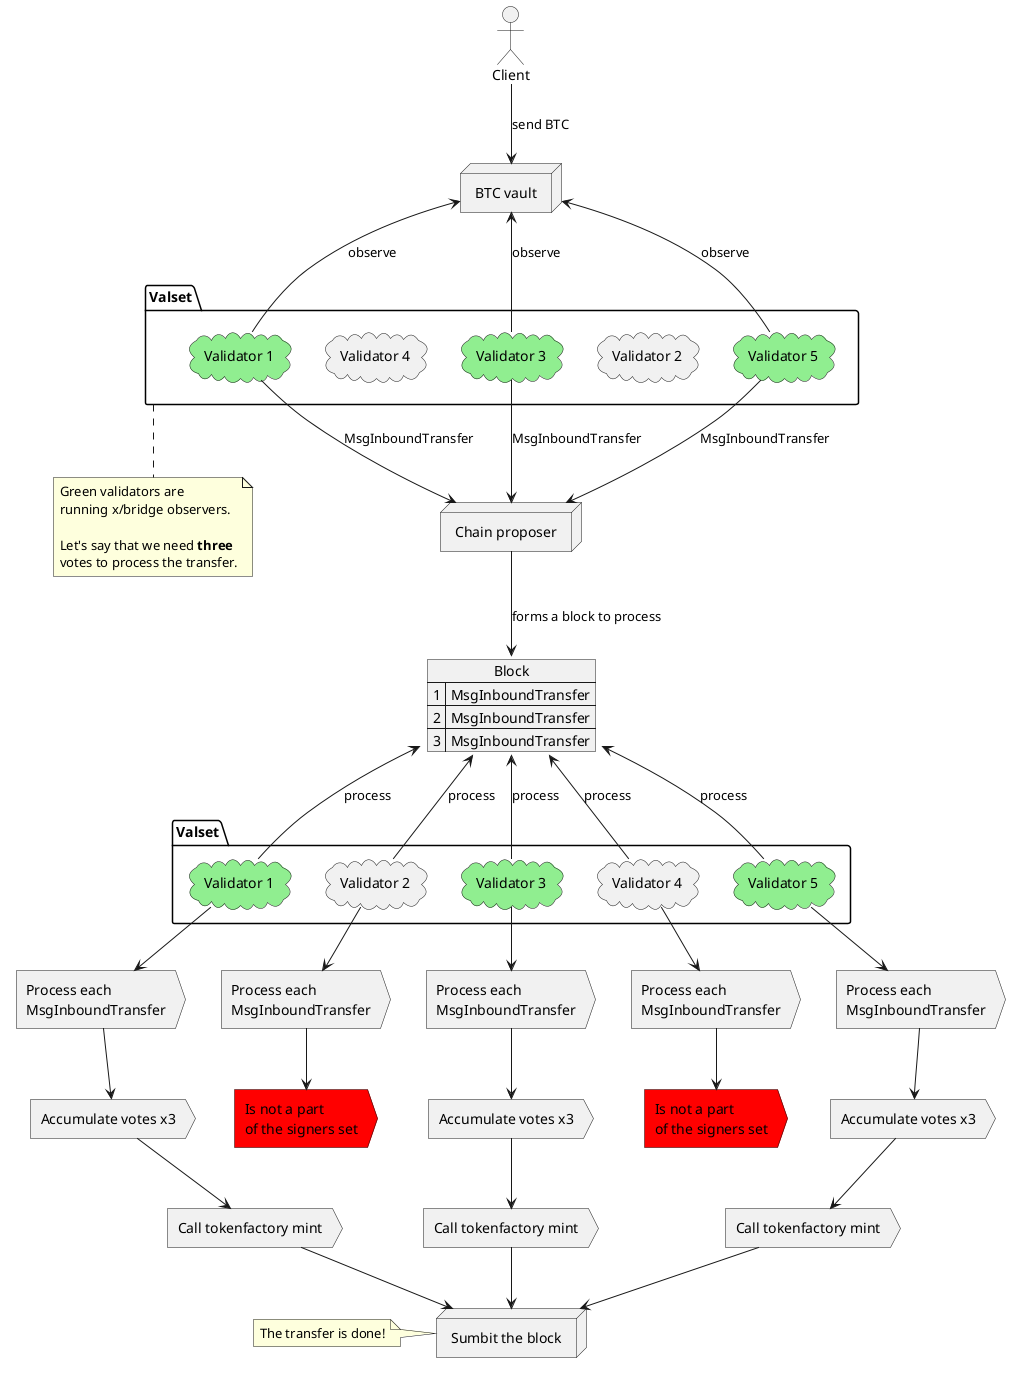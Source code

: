 @startuml

actor "Client" as client
node "BTC vault" as vault

client --> vault : send BTC

folder "Valset" as valset1 {
    cloud "Validator 1" as val1 #lightgreen
    cloud "Validator 2" as val2
    cloud "Validator 3" as val3 #lightgreen
    cloud "Validator 4" as val4
    cloud "Validator 5" as val5 #lightgreen
}

note bottom of valset1
    Green validators are
    running x/bridge observers.

    Let's say that we need **three**
    votes to process the transfer.
end note

folder "Valset" as valset2 {
    cloud "Validator 1" as val1_2 #lightgreen
    cloud "Validator 2" as val2_2
    cloud "Validator 3" as val3_2 #lightgreen
    cloud "Validator 4" as val4_2
    cloud "Validator 5" as val5_2 #lightgreen
}

vault <-- val1 : observe
vault <-- val3 : observe
vault <-- val5 : observe

node "Chain proposer" as proposer

val1 --> proposer : MsgInboundTransfer
val3 --> proposer : MsgInboundTransfer
val5 --> proposer : MsgInboundTransfer

json Block {
   "1":"MsgInboundTransfer",
   "2":"MsgInboundTransfer",
   "3":"MsgInboundTransfer"
}

proposer --> Block : forms a block to process

Block <-- val1_2 : process
Block <-- val2_2 : process
Block <-- val3_2 : process
Block <-- val4_2 : process
Block <-- val5_2 : process

action "Process each\nMsgInboundTransfer" as val1_act_1
action "Process each\nMsgInboundTransfer" as val2_act_1
action "Process each\nMsgInboundTransfer" as val3_act_1
action "Process each\nMsgInboundTransfer" as val4_act_1
action "Process each\nMsgInboundTransfer" as val5_act_1

val1_2 --> val1_act_1
val2_2 --> val2_act_1
val3_2 --> val3_act_1
val4_2 --> val4_act_1
val5_2 --> val5_act_1

action "Accumulate votes x3" as val1_act_2
action "Is not a part\nof the signers set" as val2_act_2 #red
action "Accumulate votes x3" as val3_act_2
action "Is not a part\nof the signers set" as val4_act_2 #red
action "Accumulate votes x3" as val5_act_2

val1_act_1 --> val1_act_2
val2_act_1 --> val2_act_2
val3_act_1 --> val3_act_2
val4_act_1 --> val4_act_2
val5_act_1 --> val5_act_2

action "Call tokenfactory mint" as val1_act_3
action "Call tokenfactory mint" as val3_act_3
action "Call tokenfactory mint" as val5_act_3

val1_act_2 --> val1_act_3
val3_act_2 --> val3_act_3
val5_act_2 --> val5_act_3

node "Sumbit the block" as consensus

val1_act_3 --> consensus
val3_act_3 --> consensus
val5_act_3 --> consensus

note left of consensus
    The transfer is done!
end note

@enduml
